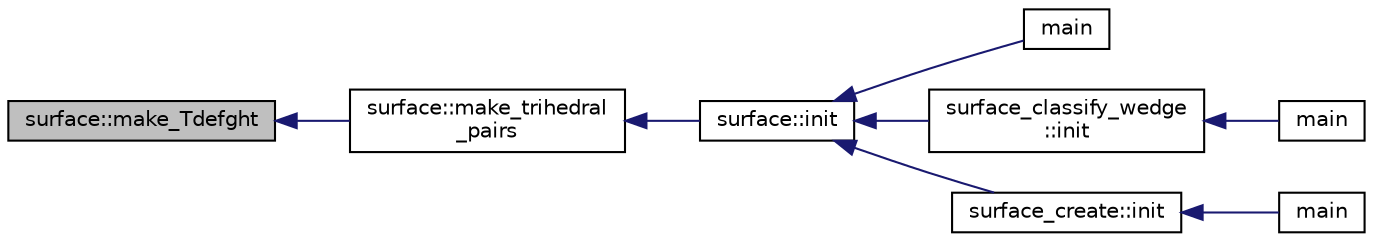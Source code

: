 digraph "surface::make_Tdefght"
{
  edge [fontname="Helvetica",fontsize="10",labelfontname="Helvetica",labelfontsize="10"];
  node [fontname="Helvetica",fontsize="10",shape=record];
  rankdir="LR";
  Node3797 [label="surface::make_Tdefght",height=0.2,width=0.4,color="black", fillcolor="grey75", style="filled", fontcolor="black"];
  Node3797 -> Node3798 [dir="back",color="midnightblue",fontsize="10",style="solid",fontname="Helvetica"];
  Node3798 [label="surface::make_trihedral\l_pairs",height=0.2,width=0.4,color="black", fillcolor="white", style="filled",URL="$d5/d88/classsurface.html#ad5643c9ea75032122ba52e24d1fc23c4"];
  Node3798 -> Node3799 [dir="back",color="midnightblue",fontsize="10",style="solid",fontname="Helvetica"];
  Node3799 [label="surface::init",height=0.2,width=0.4,color="black", fillcolor="white", style="filled",URL="$d5/d88/classsurface.html#a90570b0ca6ab02988159f2c40cb27308"];
  Node3799 -> Node3800 [dir="back",color="midnightblue",fontsize="10",style="solid",fontname="Helvetica"];
  Node3800 [label="main",height=0.2,width=0.4,color="black", fillcolor="white", style="filled",URL="$d6/dc3/arc__lifting__main_8_c.html#a217dbf8b442f20279ea00b898af96f52"];
  Node3799 -> Node3801 [dir="back",color="midnightblue",fontsize="10",style="solid",fontname="Helvetica"];
  Node3801 [label="surface_classify_wedge\l::init",height=0.2,width=0.4,color="black", fillcolor="white", style="filled",URL="$d7/d5c/classsurface__classify__wedge.html#a43302106663b307aa8274a5112a7010a"];
  Node3801 -> Node3802 [dir="back",color="midnightblue",fontsize="10",style="solid",fontname="Helvetica"];
  Node3802 [label="main",height=0.2,width=0.4,color="black", fillcolor="white", style="filled",URL="$df/df8/surface__classify_8_c.html#a217dbf8b442f20279ea00b898af96f52"];
  Node3799 -> Node3803 [dir="back",color="midnightblue",fontsize="10",style="solid",fontname="Helvetica"];
  Node3803 [label="surface_create::init",height=0.2,width=0.4,color="black", fillcolor="white", style="filled",URL="$de/da4/classsurface__create.html#ab0db5c12825f778e3caf8aa4da02eb06"];
  Node3803 -> Node3804 [dir="back",color="midnightblue",fontsize="10",style="solid",fontname="Helvetica"];
  Node3804 [label="main",height=0.2,width=0.4,color="black", fillcolor="white", style="filled",URL="$d2/dfa/create__surface__main_8_c.html#a217dbf8b442f20279ea00b898af96f52"];
}

